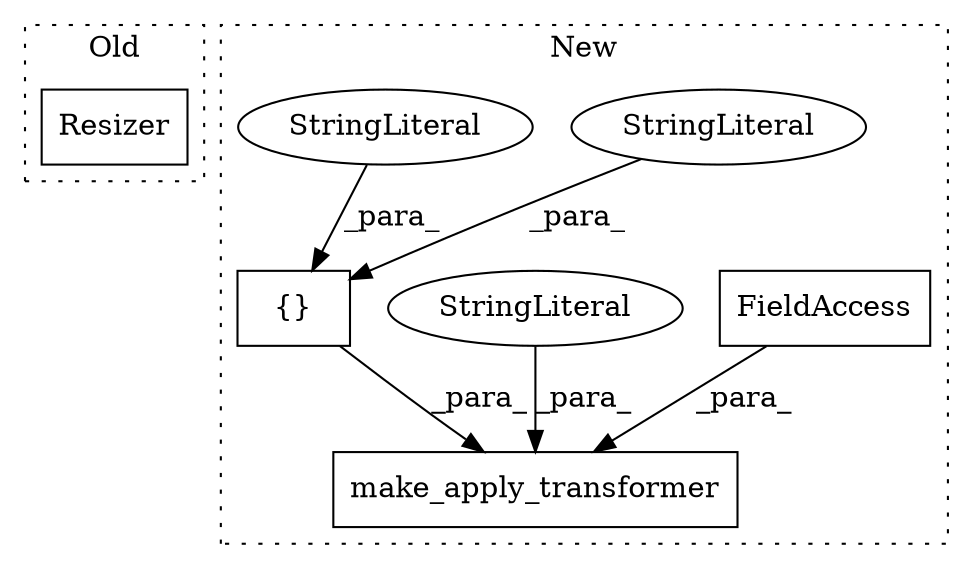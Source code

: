 digraph G {
subgraph cluster0 {
1 [label="Resizer" a="32" s="2664" l="9" shape="box"];
label = "Old";
style="dotted";
}
subgraph cluster1 {
2 [label="make_apply_transformer" a="32" s="2863,2953" l="23,1" shape="box"];
3 [label="{}" a="4" s="2928,2952" l="1,1" shape="box"];
4 [label="FieldAccess" a="22" s="2886" l="12" shape="box"];
5 [label="StringLiteral" a="45" s="2899" l="16" shape="ellipse"];
6 [label="StringLiteral" a="45" s="2938" l="14" shape="ellipse"];
7 [label="StringLiteral" a="45" s="2929" l="8" shape="ellipse"];
label = "New";
style="dotted";
}
3 -> 2 [label="_para_"];
4 -> 2 [label="_para_"];
5 -> 2 [label="_para_"];
6 -> 3 [label="_para_"];
7 -> 3 [label="_para_"];
}